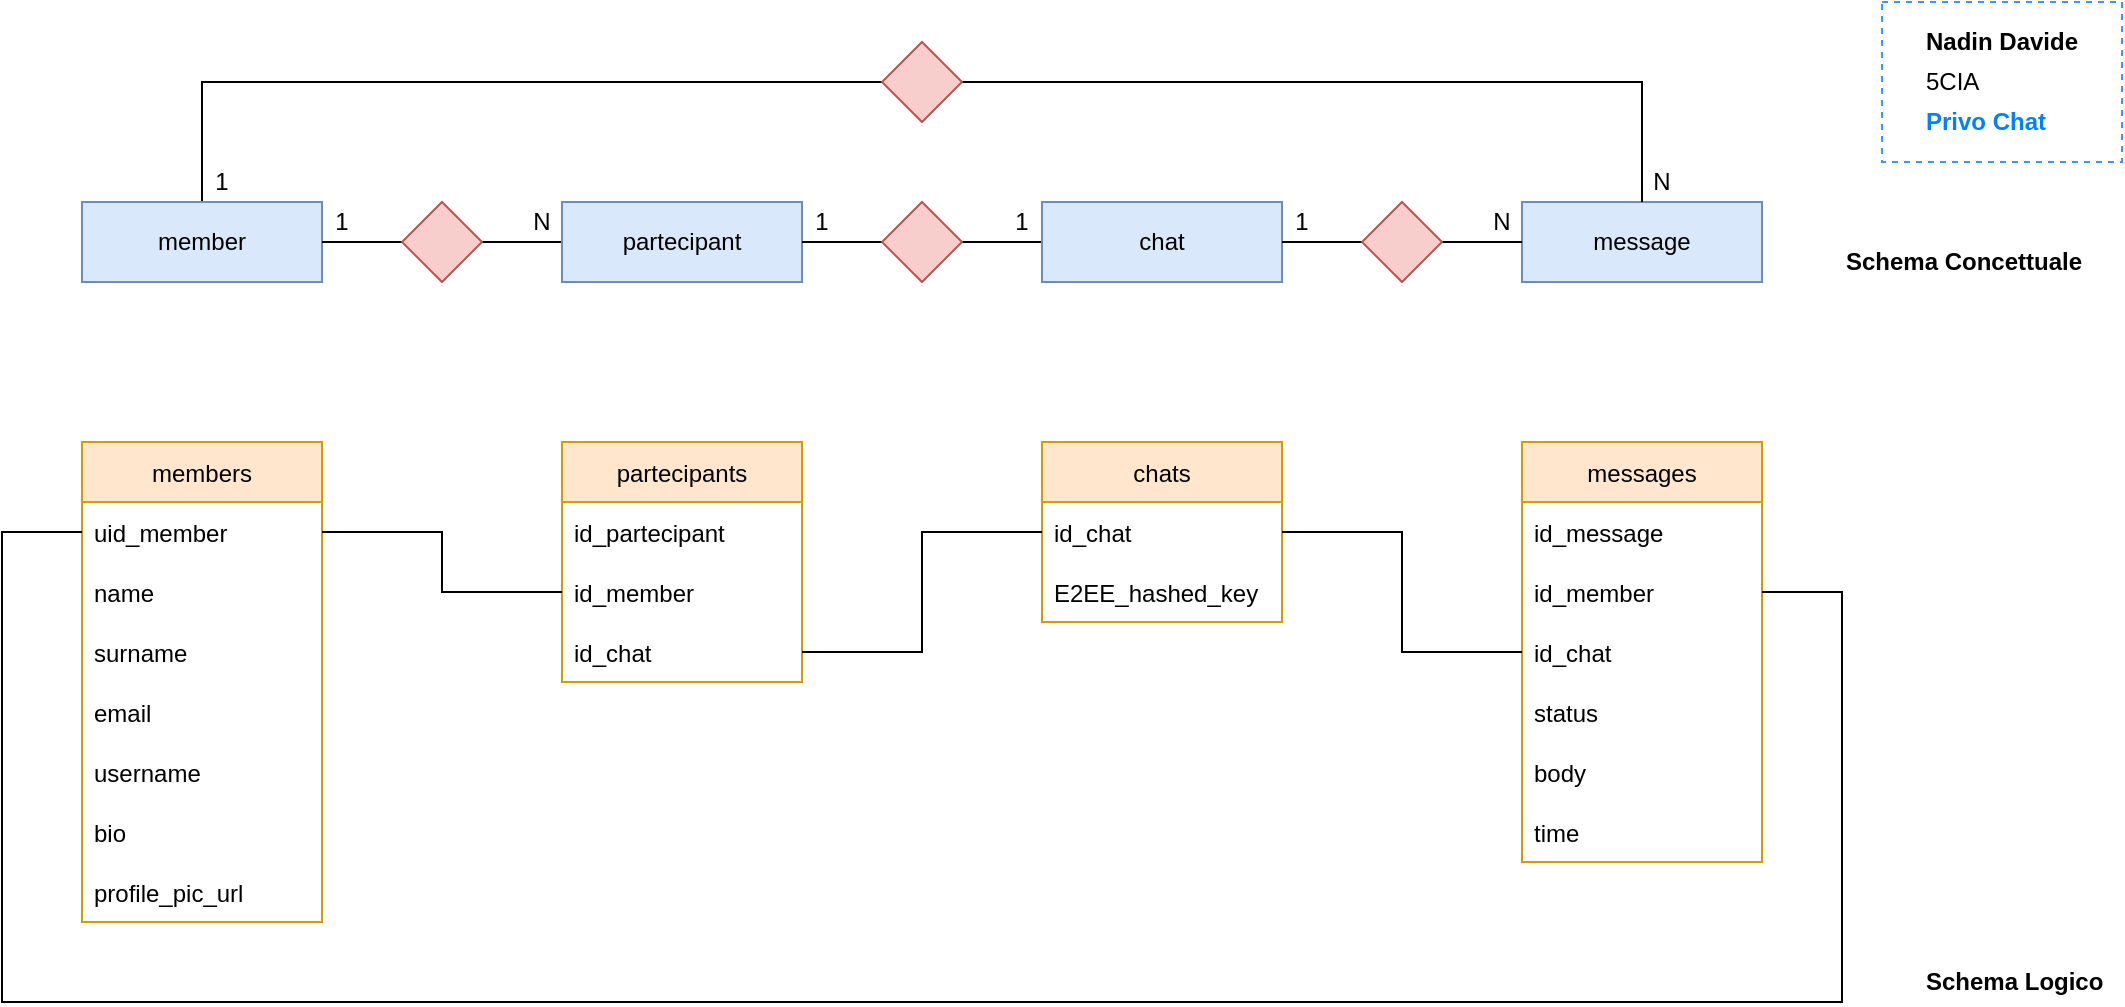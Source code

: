 <mxfile version="15.4.0" type="device"><diagram id="hYL39eZ2jtwpxNeZSbz6" name="Pagina-1"><mxGraphModel dx="983" dy="534" grid="1" gridSize="10" guides="1" tooltips="1" connect="1" arrows="1" fold="1" page="1" pageScale="1" pageWidth="1169" pageHeight="827" math="0" shadow="0"><root><mxCell id="0"/><mxCell id="1" parent="0"/><mxCell id="nDOEDuX74oZE59c1OE6l-98" value="" style="rounded=0;whiteSpace=wrap;html=1;fontColor=#007FFF;align=left;fillColor=none;strokeColor=#007FFF;perimeterSpacing=0;dashed=1;fillOpacity=100;strokeOpacity=80;" vertex="1" parent="1"><mxGeometry x="1000" y="100" width="120" height="80" as="geometry"/></mxCell><mxCell id="nDOEDuX74oZE59c1OE6l-78" style="edgeStyle=orthogonalEdgeStyle;rounded=0;orthogonalLoop=1;jettySize=auto;html=1;endArrow=none;endFill=0;" edge="1" parent="1" source="nDOEDuX74oZE59c1OE6l-5" target="nDOEDuX74oZE59c1OE6l-74"><mxGeometry relative="1" as="geometry"/></mxCell><mxCell id="nDOEDuX74oZE59c1OE6l-5" value="&lt;span&gt;chat&lt;/span&gt;" style="rounded=0;whiteSpace=wrap;html=1;fillColor=#dae8fc;strokeColor=#6c8ebf;" vertex="1" parent="1"><mxGeometry x="580" y="200" width="120" height="40" as="geometry"/></mxCell><mxCell id="nDOEDuX74oZE59c1OE6l-80" style="edgeStyle=orthogonalEdgeStyle;rounded=0;orthogonalLoop=1;jettySize=auto;html=1;endArrow=none;endFill=0;" edge="1" parent="1" source="nDOEDuX74oZE59c1OE6l-6" target="nDOEDuX74oZE59c1OE6l-59"><mxGeometry relative="1" as="geometry"/></mxCell><mxCell id="nDOEDuX74oZE59c1OE6l-6" value="&lt;span&gt;partecipant&lt;br&gt;&lt;/span&gt;" style="rounded=0;whiteSpace=wrap;html=1;fillColor=#dae8fc;strokeColor=#6c8ebf;" vertex="1" parent="1"><mxGeometry x="340" y="200" width="120" height="40" as="geometry"/></mxCell><mxCell id="nDOEDuX74oZE59c1OE6l-7" value="message" style="rounded=0;whiteSpace=wrap;html=1;fillColor=#dae8fc;strokeColor=#6c8ebf;" vertex="1" parent="1"><mxGeometry x="820" y="200" width="120" height="40" as="geometry"/></mxCell><mxCell id="nDOEDuX74oZE59c1OE6l-18" value="members" style="swimlane;fontStyle=0;childLayout=stackLayout;horizontal=1;startSize=30;horizontalStack=0;resizeParent=1;resizeParentMax=0;resizeLast=0;collapsible=1;marginBottom=0;fillColor=#ffe6cc;strokeColor=#d79b00;" vertex="1" parent="1"><mxGeometry x="100" y="320" width="120" height="240" as="geometry"/></mxCell><mxCell id="nDOEDuX74oZE59c1OE6l-19" value="uid_member" style="text;strokeColor=none;fillColor=none;align=left;verticalAlign=middle;spacingLeft=4;spacingRight=4;overflow=hidden;points=[[0,0.5],[1,0.5]];portConstraint=eastwest;rotatable=0;" vertex="1" parent="nDOEDuX74oZE59c1OE6l-18"><mxGeometry y="30" width="120" height="30" as="geometry"/></mxCell><mxCell id="nDOEDuX74oZE59c1OE6l-20" value="name" style="text;strokeColor=none;fillColor=none;align=left;verticalAlign=middle;spacingLeft=4;spacingRight=4;overflow=hidden;points=[[0,0.5],[1,0.5]];portConstraint=eastwest;rotatable=0;" vertex="1" parent="nDOEDuX74oZE59c1OE6l-18"><mxGeometry y="60" width="120" height="30" as="geometry"/></mxCell><mxCell id="nDOEDuX74oZE59c1OE6l-21" value="surname" style="text;strokeColor=none;fillColor=none;align=left;verticalAlign=middle;spacingLeft=4;spacingRight=4;overflow=hidden;points=[[0,0.5],[1,0.5]];portConstraint=eastwest;rotatable=0;" vertex="1" parent="nDOEDuX74oZE59c1OE6l-18"><mxGeometry y="90" width="120" height="30" as="geometry"/></mxCell><mxCell id="nDOEDuX74oZE59c1OE6l-26" value="email" style="text;strokeColor=none;fillColor=none;align=left;verticalAlign=middle;spacingLeft=4;spacingRight=4;overflow=hidden;points=[[0,0.5],[1,0.5]];portConstraint=eastwest;rotatable=0;" vertex="1" parent="nDOEDuX74oZE59c1OE6l-18"><mxGeometry y="120" width="120" height="30" as="geometry"/></mxCell><mxCell id="nDOEDuX74oZE59c1OE6l-28" value="username" style="text;strokeColor=none;fillColor=none;align=left;verticalAlign=middle;spacingLeft=4;spacingRight=4;overflow=hidden;points=[[0,0.5],[1,0.5]];portConstraint=eastwest;rotatable=0;" vertex="1" parent="nDOEDuX74oZE59c1OE6l-18"><mxGeometry y="150" width="120" height="30" as="geometry"/></mxCell><mxCell id="nDOEDuX74oZE59c1OE6l-29" value="bio" style="text;strokeColor=none;fillColor=none;align=left;verticalAlign=middle;spacingLeft=4;spacingRight=4;overflow=hidden;points=[[0,0.5],[1,0.5]];portConstraint=eastwest;rotatable=0;" vertex="1" parent="nDOEDuX74oZE59c1OE6l-18"><mxGeometry y="180" width="120" height="30" as="geometry"/></mxCell><mxCell id="nDOEDuX74oZE59c1OE6l-30" value="profile_pic_url" style="text;strokeColor=none;fillColor=none;align=left;verticalAlign=middle;spacingLeft=4;spacingRight=4;overflow=hidden;points=[[0,0.5],[1,0.5]];portConstraint=eastwest;rotatable=0;" vertex="1" parent="nDOEDuX74oZE59c1OE6l-18"><mxGeometry y="210" width="120" height="30" as="geometry"/></mxCell><mxCell id="nDOEDuX74oZE59c1OE6l-25" value="1" style="text;html=1;strokeColor=none;fillColor=none;align=center;verticalAlign=middle;whiteSpace=wrap;rounded=0;" vertex="1" parent="1"><mxGeometry x="220" y="200" width="20" height="20" as="geometry"/></mxCell><mxCell id="nDOEDuX74oZE59c1OE6l-31" value="partecipants" style="swimlane;fontStyle=0;childLayout=stackLayout;horizontal=1;startSize=30;horizontalStack=0;resizeParent=1;resizeParentMax=0;resizeLast=0;collapsible=1;marginBottom=0;fillColor=#ffe6cc;strokeColor=#d79b00;" vertex="1" parent="1"><mxGeometry x="340" y="320" width="120" height="120" as="geometry"/></mxCell><mxCell id="nDOEDuX74oZE59c1OE6l-32" value="id_partecipant" style="text;strokeColor=none;fillColor=none;align=left;verticalAlign=middle;spacingLeft=4;spacingRight=4;overflow=hidden;points=[[0,0.5],[1,0.5]];portConstraint=eastwest;rotatable=0;" vertex="1" parent="nDOEDuX74oZE59c1OE6l-31"><mxGeometry y="30" width="120" height="30" as="geometry"/></mxCell><mxCell id="nDOEDuX74oZE59c1OE6l-33" value="id_member" style="text;strokeColor=none;fillColor=none;align=left;verticalAlign=middle;spacingLeft=4;spacingRight=4;overflow=hidden;points=[[0,0.5],[1,0.5]];portConstraint=eastwest;rotatable=0;" vertex="1" parent="nDOEDuX74oZE59c1OE6l-31"><mxGeometry y="60" width="120" height="30" as="geometry"/></mxCell><mxCell id="nDOEDuX74oZE59c1OE6l-34" value="id_chat" style="text;strokeColor=none;fillColor=none;align=left;verticalAlign=middle;spacingLeft=4;spacingRight=4;overflow=hidden;points=[[0,0.5],[1,0.5]];portConstraint=eastwest;rotatable=0;" vertex="1" parent="nDOEDuX74oZE59c1OE6l-31"><mxGeometry y="90" width="120" height="30" as="geometry"/></mxCell><mxCell id="nDOEDuX74oZE59c1OE6l-39" value="messages" style="swimlane;fontStyle=0;childLayout=stackLayout;horizontal=1;startSize=30;horizontalStack=0;resizeParent=1;resizeParentMax=0;resizeLast=0;collapsible=1;marginBottom=0;fillColor=#ffe6cc;strokeColor=#d79b00;" vertex="1" parent="1"><mxGeometry x="820" y="320" width="120" height="210" as="geometry"/></mxCell><mxCell id="nDOEDuX74oZE59c1OE6l-40" value="id_message" style="text;strokeColor=none;fillColor=none;align=left;verticalAlign=middle;spacingLeft=4;spacingRight=4;overflow=hidden;points=[[0,0.5],[1,0.5]];portConstraint=eastwest;rotatable=0;" vertex="1" parent="nDOEDuX74oZE59c1OE6l-39"><mxGeometry y="30" width="120" height="30" as="geometry"/></mxCell><mxCell id="nDOEDuX74oZE59c1OE6l-45" value="id_member" style="text;strokeColor=none;fillColor=none;align=left;verticalAlign=middle;spacingLeft=4;spacingRight=4;overflow=hidden;points=[[0,0.5],[1,0.5]];portConstraint=eastwest;rotatable=0;" vertex="1" parent="nDOEDuX74oZE59c1OE6l-39"><mxGeometry y="60" width="120" height="30" as="geometry"/></mxCell><mxCell id="nDOEDuX74oZE59c1OE6l-68" value="id_chat" style="text;strokeColor=none;fillColor=none;align=left;verticalAlign=middle;spacingLeft=4;spacingRight=4;overflow=hidden;points=[[0,0.5],[1,0.5]];portConstraint=eastwest;rotatable=0;" vertex="1" parent="nDOEDuX74oZE59c1OE6l-39"><mxGeometry y="90" width="120" height="30" as="geometry"/></mxCell><mxCell id="nDOEDuX74oZE59c1OE6l-47" value="status" style="text;strokeColor=none;fillColor=none;align=left;verticalAlign=middle;spacingLeft=4;spacingRight=4;overflow=hidden;points=[[0,0.5],[1,0.5]];portConstraint=eastwest;rotatable=0;" vertex="1" parent="nDOEDuX74oZE59c1OE6l-39"><mxGeometry y="120" width="120" height="30" as="geometry"/></mxCell><mxCell id="nDOEDuX74oZE59c1OE6l-49" value="body" style="text;strokeColor=none;fillColor=none;align=left;verticalAlign=middle;spacingLeft=4;spacingRight=4;overflow=hidden;points=[[0,0.5],[1,0.5]];portConstraint=eastwest;rotatable=0;" vertex="1" parent="nDOEDuX74oZE59c1OE6l-39"><mxGeometry y="150" width="120" height="30" as="geometry"/></mxCell><mxCell id="nDOEDuX74oZE59c1OE6l-51" value="time" style="text;strokeColor=none;fillColor=none;align=left;verticalAlign=middle;spacingLeft=4;spacingRight=4;overflow=hidden;points=[[0,0.5],[1,0.5]];portConstraint=eastwest;rotatable=0;" vertex="1" parent="nDOEDuX74oZE59c1OE6l-39"><mxGeometry y="180" width="120" height="30" as="geometry"/></mxCell><mxCell id="nDOEDuX74oZE59c1OE6l-89" style="edgeStyle=orthogonalEdgeStyle;rounded=0;orthogonalLoop=1;jettySize=auto;html=1;endArrow=none;endFill=0;" edge="1" parent="1" source="nDOEDuX74oZE59c1OE6l-56" target="nDOEDuX74oZE59c1OE6l-88"><mxGeometry relative="1" as="geometry"><Array as="points"><mxPoint x="160" y="140"/></Array></mxGeometry></mxCell><mxCell id="nDOEDuX74oZE59c1OE6l-56" value="member" style="rounded=0;whiteSpace=wrap;html=1;fillColor=#dae8fc;strokeColor=#6c8ebf;" vertex="1" parent="1"><mxGeometry x="100" y="200" width="120" height="40" as="geometry"/></mxCell><mxCell id="nDOEDuX74oZE59c1OE6l-81" style="edgeStyle=orthogonalEdgeStyle;rounded=0;orthogonalLoop=1;jettySize=auto;html=1;endArrow=none;endFill=0;" edge="1" parent="1" source="nDOEDuX74oZE59c1OE6l-59" target="nDOEDuX74oZE59c1OE6l-56"><mxGeometry relative="1" as="geometry"/></mxCell><mxCell id="nDOEDuX74oZE59c1OE6l-59" value="" style="rhombus;whiteSpace=wrap;html=1;fillColor=#f8cecc;strokeColor=#b85450;" vertex="1" parent="1"><mxGeometry x="260" y="200" width="40" height="40" as="geometry"/></mxCell><mxCell id="nDOEDuX74oZE59c1OE6l-60" value="chats" style="swimlane;fontStyle=0;childLayout=stackLayout;horizontal=1;startSize=30;horizontalStack=0;resizeParent=1;resizeParentMax=0;resizeLast=0;collapsible=1;marginBottom=0;fillColor=#ffe6cc;strokeColor=#d79b00;" vertex="1" parent="1"><mxGeometry x="580" y="320" width="120" height="90" as="geometry"/></mxCell><mxCell id="nDOEDuX74oZE59c1OE6l-61" value="id_chat" style="text;strokeColor=none;fillColor=none;align=left;verticalAlign=middle;spacingLeft=4;spacingRight=4;overflow=hidden;points=[[0,0.5],[1,0.5]];portConstraint=eastwest;rotatable=0;" vertex="1" parent="nDOEDuX74oZE59c1OE6l-60"><mxGeometry y="30" width="120" height="30" as="geometry"/></mxCell><mxCell id="nDOEDuX74oZE59c1OE6l-64" value="E2EE_hashed_key" style="text;strokeColor=none;fillColor=none;align=left;verticalAlign=middle;spacingLeft=4;spacingRight=4;overflow=hidden;points=[[0,0.5],[1,0.5]];portConstraint=eastwest;rotatable=0;" vertex="1" parent="nDOEDuX74oZE59c1OE6l-60"><mxGeometry y="60" width="120" height="30" as="geometry"/></mxCell><mxCell id="nDOEDuX74oZE59c1OE6l-69" style="edgeStyle=orthogonalEdgeStyle;rounded=0;orthogonalLoop=1;jettySize=auto;html=1;endArrow=none;endFill=0;" edge="1" parent="1" source="nDOEDuX74oZE59c1OE6l-61" target="nDOEDuX74oZE59c1OE6l-68"><mxGeometry relative="1" as="geometry"/></mxCell><mxCell id="nDOEDuX74oZE59c1OE6l-71" style="edgeStyle=orthogonalEdgeStyle;rounded=0;orthogonalLoop=1;jettySize=auto;html=1;endArrow=none;endFill=0;" edge="1" parent="1" source="nDOEDuX74oZE59c1OE6l-19" target="nDOEDuX74oZE59c1OE6l-33"><mxGeometry relative="1" as="geometry"/></mxCell><mxCell id="nDOEDuX74oZE59c1OE6l-72" style="edgeStyle=orthogonalEdgeStyle;rounded=0;orthogonalLoop=1;jettySize=auto;html=1;endArrow=none;endFill=0;" edge="1" parent="1" source="nDOEDuX74oZE59c1OE6l-61" target="nDOEDuX74oZE59c1OE6l-34"><mxGeometry relative="1" as="geometry"/></mxCell><mxCell id="nDOEDuX74oZE59c1OE6l-73" style="edgeStyle=orthogonalEdgeStyle;rounded=0;orthogonalLoop=1;jettySize=auto;html=1;endArrow=none;endFill=0;" edge="1" parent="1" source="nDOEDuX74oZE59c1OE6l-45" target="nDOEDuX74oZE59c1OE6l-19"><mxGeometry relative="1" as="geometry"><Array as="points"><mxPoint x="980" y="395"/><mxPoint x="980" y="600"/><mxPoint x="60" y="600"/><mxPoint x="60" y="365"/></Array></mxGeometry></mxCell><mxCell id="nDOEDuX74oZE59c1OE6l-79" style="edgeStyle=orthogonalEdgeStyle;rounded=0;orthogonalLoop=1;jettySize=auto;html=1;endArrow=none;endFill=0;" edge="1" parent="1" source="nDOEDuX74oZE59c1OE6l-74" target="nDOEDuX74oZE59c1OE6l-6"><mxGeometry relative="1" as="geometry"/></mxCell><mxCell id="nDOEDuX74oZE59c1OE6l-74" value="" style="rhombus;whiteSpace=wrap;html=1;fillColor=#f8cecc;strokeColor=#b85450;" vertex="1" parent="1"><mxGeometry x="500" y="200" width="40" height="40" as="geometry"/></mxCell><mxCell id="nDOEDuX74oZE59c1OE6l-76" style="edgeStyle=orthogonalEdgeStyle;rounded=0;orthogonalLoop=1;jettySize=auto;html=1;endArrow=none;endFill=0;" edge="1" parent="1" source="nDOEDuX74oZE59c1OE6l-75" target="nDOEDuX74oZE59c1OE6l-7"><mxGeometry relative="1" as="geometry"/></mxCell><mxCell id="nDOEDuX74oZE59c1OE6l-77" style="edgeStyle=orthogonalEdgeStyle;rounded=0;orthogonalLoop=1;jettySize=auto;html=1;endArrow=none;endFill=0;" edge="1" parent="1" source="nDOEDuX74oZE59c1OE6l-75" target="nDOEDuX74oZE59c1OE6l-5"><mxGeometry relative="1" as="geometry"/></mxCell><mxCell id="nDOEDuX74oZE59c1OE6l-75" value="" style="rhombus;whiteSpace=wrap;html=1;fillColor=#f8cecc;strokeColor=#b85450;" vertex="1" parent="1"><mxGeometry x="740" y="200" width="40" height="40" as="geometry"/></mxCell><mxCell id="nDOEDuX74oZE59c1OE6l-82" value="N" style="text;html=1;strokeColor=none;fillColor=none;align=center;verticalAlign=middle;whiteSpace=wrap;rounded=0;" vertex="1" parent="1"><mxGeometry x="320" y="200" width="20" height="20" as="geometry"/></mxCell><mxCell id="nDOEDuX74oZE59c1OE6l-83" value="1" style="text;html=1;strokeColor=none;fillColor=none;align=center;verticalAlign=middle;whiteSpace=wrap;rounded=0;" vertex="1" parent="1"><mxGeometry x="460" y="200" width="20" height="20" as="geometry"/></mxCell><mxCell id="nDOEDuX74oZE59c1OE6l-84" value="1" style="text;html=1;strokeColor=none;fillColor=none;align=center;verticalAlign=middle;whiteSpace=wrap;rounded=0;" vertex="1" parent="1"><mxGeometry x="560" y="200" width="20" height="20" as="geometry"/></mxCell><mxCell id="nDOEDuX74oZE59c1OE6l-85" value="1" style="text;html=1;strokeColor=none;fillColor=none;align=center;verticalAlign=middle;whiteSpace=wrap;rounded=0;" vertex="1" parent="1"><mxGeometry x="700" y="200" width="20" height="20" as="geometry"/></mxCell><mxCell id="nDOEDuX74oZE59c1OE6l-86" value="N" style="text;html=1;strokeColor=none;fillColor=none;align=center;verticalAlign=middle;whiteSpace=wrap;rounded=0;" vertex="1" parent="1"><mxGeometry x="800" y="200" width="20" height="20" as="geometry"/></mxCell><mxCell id="nDOEDuX74oZE59c1OE6l-90" style="edgeStyle=orthogonalEdgeStyle;rounded=0;orthogonalLoop=1;jettySize=auto;html=1;endArrow=none;endFill=0;" edge="1" parent="1" source="nDOEDuX74oZE59c1OE6l-88" target="nDOEDuX74oZE59c1OE6l-7"><mxGeometry relative="1" as="geometry"/></mxCell><mxCell id="nDOEDuX74oZE59c1OE6l-88" value="" style="rhombus;whiteSpace=wrap;html=1;fillColor=#f8cecc;strokeColor=#b85450;" vertex="1" parent="1"><mxGeometry x="500" y="120" width="40" height="40" as="geometry"/></mxCell><mxCell id="nDOEDuX74oZE59c1OE6l-91" value="1" style="text;html=1;strokeColor=none;fillColor=none;align=center;verticalAlign=middle;whiteSpace=wrap;rounded=0;" vertex="1" parent="1"><mxGeometry x="160" y="180" width="20" height="20" as="geometry"/></mxCell><mxCell id="nDOEDuX74oZE59c1OE6l-92" value="N" style="text;html=1;strokeColor=none;fillColor=none;align=center;verticalAlign=middle;whiteSpace=wrap;rounded=0;" vertex="1" parent="1"><mxGeometry x="880" y="180" width="20" height="20" as="geometry"/></mxCell><mxCell id="nDOEDuX74oZE59c1OE6l-93" value="Nadin Davide" style="text;html=1;align=left;verticalAlign=middle;resizable=0;points=[];autosize=1;strokeColor=none;fillColor=none;fontStyle=1" vertex="1" parent="1"><mxGeometry x="1020" y="110" width="90" height="20" as="geometry"/></mxCell><mxCell id="nDOEDuX74oZE59c1OE6l-95" value="5CIA" style="text;html=1;align=left;verticalAlign=middle;resizable=0;points=[];autosize=1;strokeColor=none;fillColor=none;" vertex="1" parent="1"><mxGeometry x="1020" y="130" width="40" height="20" as="geometry"/></mxCell><mxCell id="nDOEDuX74oZE59c1OE6l-97" value="Privo Chat" style="text;html=1;align=left;verticalAlign=middle;resizable=0;points=[];autosize=1;strokeColor=none;fillColor=none;fontColor=#007FFF;fontStyle=1" vertex="1" parent="1"><mxGeometry x="1020" y="150" width="80" height="20" as="geometry"/></mxCell><mxCell id="nDOEDuX74oZE59c1OE6l-99" value="Schema Concettuale" style="text;html=1;align=left;verticalAlign=middle;resizable=0;points=[];autosize=1;strokeColor=none;fillColor=none;fontStyle=1" vertex="1" parent="1"><mxGeometry x="980" y="220" width="130" height="20" as="geometry"/></mxCell><mxCell id="nDOEDuX74oZE59c1OE6l-100" value="Schema Logico" style="text;html=1;align=left;verticalAlign=middle;resizable=0;points=[];autosize=1;strokeColor=none;fillColor=none;fontStyle=1" vertex="1" parent="1"><mxGeometry x="1020" y="580" width="100" height="20" as="geometry"/></mxCell></root></mxGraphModel></diagram></mxfile>